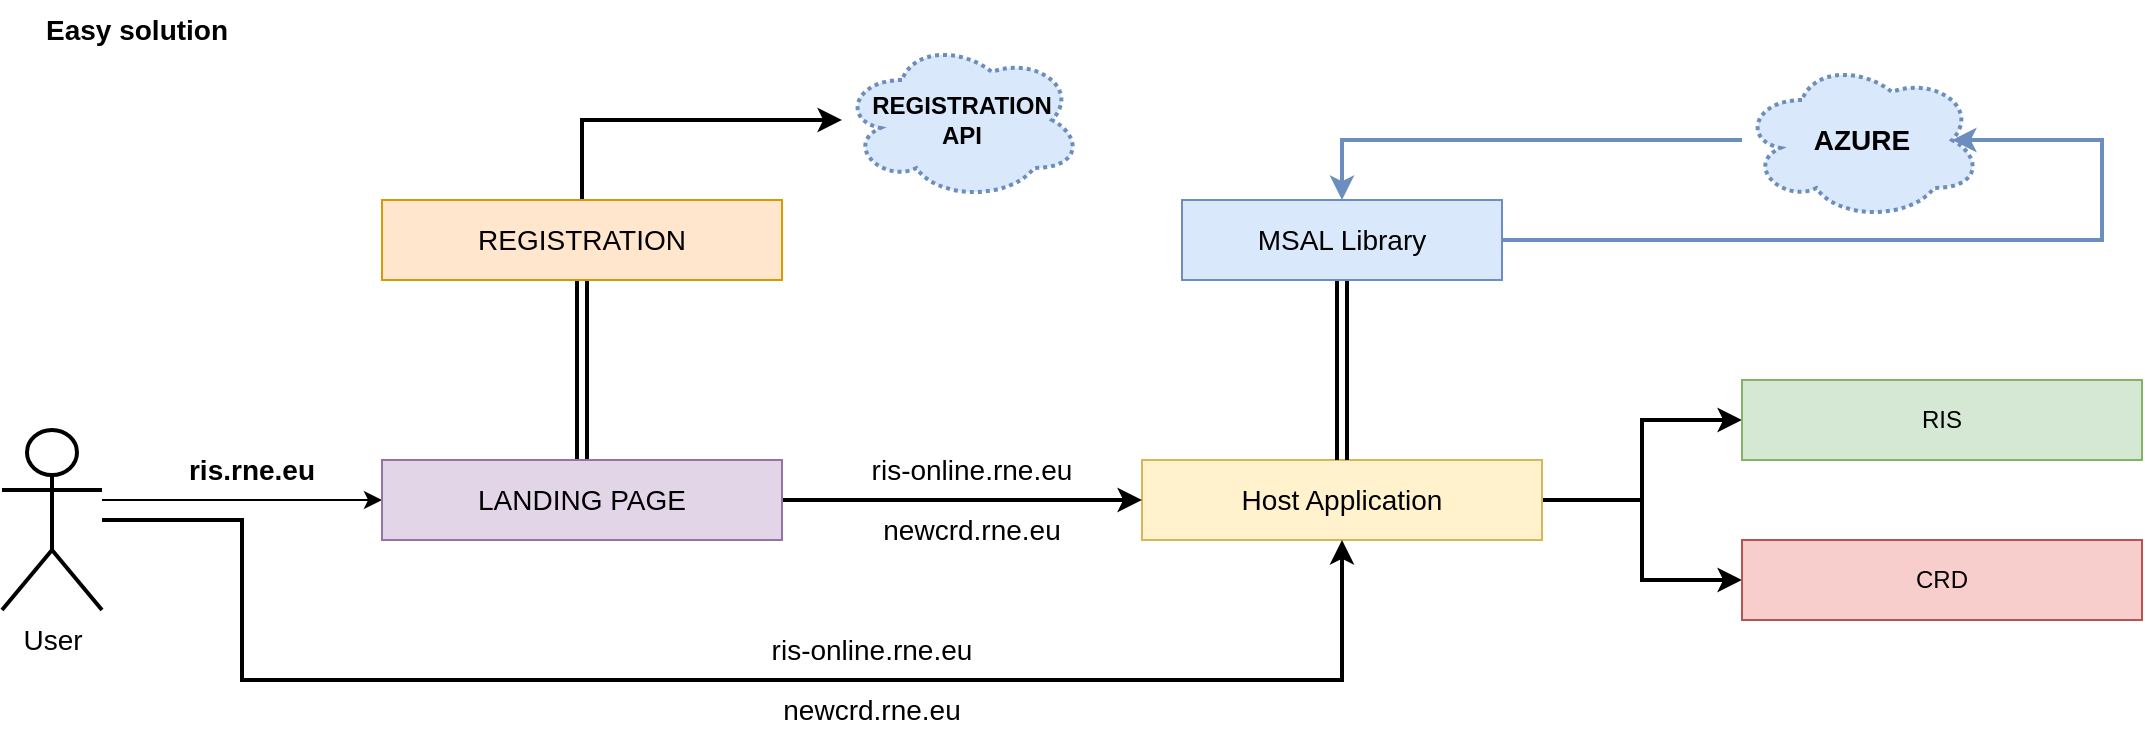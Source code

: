 <mxfile version="24.7.17">
  <diagram name="Page-1" id="05vPI0_rBhq4Foq6GJoe">
    <mxGraphModel dx="1647" dy="933" grid="1" gridSize="10" guides="1" tooltips="1" connect="1" arrows="1" fold="1" page="1" pageScale="1" pageWidth="1169" pageHeight="827" math="0" shadow="0">
      <root>
        <mxCell id="0" />
        <mxCell id="1" parent="0" />
        <mxCell id="cTQu5qM-zi73T_44-vZZ-1" style="edgeStyle=orthogonalEdgeStyle;rounded=0;orthogonalLoop=1;jettySize=auto;html=1;entryX=0;entryY=0.5;entryDx=0;entryDy=0;strokeWidth=2;" parent="1" source="cTQu5qM-zi73T_44-vZZ-3" target="cTQu5qM-zi73T_44-vZZ-11" edge="1">
          <mxGeometry relative="1" as="geometry" />
        </mxCell>
        <mxCell id="cTQu5qM-zi73T_44-vZZ-2" style="edgeStyle=orthogonalEdgeStyle;rounded=0;orthogonalLoop=1;jettySize=auto;html=1;entryX=0;entryY=0.5;entryDx=0;entryDy=0;strokeWidth=2;" parent="1" source="cTQu5qM-zi73T_44-vZZ-3" target="cTQu5qM-zi73T_44-vZZ-12" edge="1">
          <mxGeometry relative="1" as="geometry" />
        </mxCell>
        <mxCell id="cTQu5qM-zi73T_44-vZZ-3" value="&lt;font style=&quot;font-size: 14px;&quot;&gt;Host Application&lt;/font&gt;" style="rounded=0;whiteSpace=wrap;html=1;fillColor=#fff2cc;strokeColor=#d6b656;" parent="1" vertex="1">
          <mxGeometry x="590" y="250" width="200" height="40" as="geometry" />
        </mxCell>
        <mxCell id="cTQu5qM-zi73T_44-vZZ-4" style="edgeStyle=orthogonalEdgeStyle;rounded=0;orthogonalLoop=1;jettySize=auto;html=1;shape=link;strokeWidth=2;" parent="1" source="cTQu5qM-zi73T_44-vZZ-5" target="cTQu5qM-zi73T_44-vZZ-3" edge="1">
          <mxGeometry relative="1" as="geometry" />
        </mxCell>
        <mxCell id="cTQu5qM-zi73T_44-vZZ-5" value="&lt;font style=&quot;font-size: 14px;&quot;&gt;MSAL Library&lt;/font&gt;" style="rounded=0;whiteSpace=wrap;html=1;fillColor=#dae8fc;strokeColor=#6c8ebf;" parent="1" vertex="1">
          <mxGeometry x="610" y="120" width="160" height="40" as="geometry" />
        </mxCell>
        <mxCell id="cTQu5qM-zi73T_44-vZZ-6" style="edgeStyle=orthogonalEdgeStyle;rounded=0;orthogonalLoop=1;jettySize=auto;html=1;entryX=0.5;entryY=0;entryDx=0;entryDy=0;fillColor=#dae8fc;strokeColor=#6c8ebf;strokeWidth=2;" parent="1" source="cTQu5qM-zi73T_44-vZZ-7" target="cTQu5qM-zi73T_44-vZZ-5" edge="1">
          <mxGeometry relative="1" as="geometry" />
        </mxCell>
        <mxCell id="cTQu5qM-zi73T_44-vZZ-7" value="&lt;font style=&quot;font-size: 14px;&quot;&gt;&lt;b&gt;AZURE&lt;/b&gt;&lt;/font&gt;" style="ellipse;shape=cloud;whiteSpace=wrap;html=1;fillColor=#dae8fc;strokeColor=#6c8ebf;dashed=1;dashPattern=1 1;strokeWidth=2;" parent="1" vertex="1">
          <mxGeometry x="890" y="50" width="120" height="80" as="geometry" />
        </mxCell>
        <mxCell id="cTQu5qM-zi73T_44-vZZ-19" style="edgeStyle=orthogonalEdgeStyle;rounded=0;orthogonalLoop=1;jettySize=auto;html=1;entryX=0;entryY=0.5;entryDx=0;entryDy=0;" parent="1" source="cTQu5qM-zi73T_44-vZZ-9" target="cTQu5qM-zi73T_44-vZZ-16" edge="1">
          <mxGeometry relative="1" as="geometry">
            <Array as="points">
              <mxPoint x="110" y="270" />
              <mxPoint x="110" y="270" />
            </Array>
          </mxGeometry>
        </mxCell>
        <mxCell id="cTQu5qM-zi73T_44-vZZ-21" style="edgeStyle=orthogonalEdgeStyle;rounded=0;orthogonalLoop=1;jettySize=auto;html=1;entryX=0.5;entryY=1;entryDx=0;entryDy=0;strokeWidth=2;" parent="1" source="cTQu5qM-zi73T_44-vZZ-9" target="cTQu5qM-zi73T_44-vZZ-3" edge="1">
          <mxGeometry relative="1" as="geometry">
            <Array as="points">
              <mxPoint x="140" y="280" />
              <mxPoint x="140" y="360" />
              <mxPoint x="690" y="360" />
            </Array>
          </mxGeometry>
        </mxCell>
        <mxCell id="cTQu5qM-zi73T_44-vZZ-9" value="&lt;font style=&quot;font-size: 14px;&quot;&gt;User&lt;/font&gt;" style="shape=umlActor;verticalLabelPosition=bottom;verticalAlign=top;html=1;outlineConnect=0;strokeWidth=2;" parent="1" vertex="1">
          <mxGeometry x="20" y="235" width="50" height="90" as="geometry" />
        </mxCell>
        <mxCell id="cTQu5qM-zi73T_44-vZZ-10" style="edgeStyle=orthogonalEdgeStyle;rounded=0;orthogonalLoop=1;jettySize=auto;html=1;entryX=0.875;entryY=0.5;entryDx=0;entryDy=0;entryPerimeter=0;fillColor=#dae8fc;strokeColor=#6c8ebf;strokeWidth=2;" parent="1" source="cTQu5qM-zi73T_44-vZZ-5" target="cTQu5qM-zi73T_44-vZZ-7" edge="1">
          <mxGeometry relative="1" as="geometry">
            <Array as="points">
              <mxPoint x="1070" y="140" />
              <mxPoint x="1070" y="90" />
            </Array>
          </mxGeometry>
        </mxCell>
        <mxCell id="cTQu5qM-zi73T_44-vZZ-11" value="RIS" style="rounded=0;whiteSpace=wrap;html=1;fillColor=#d5e8d4;strokeColor=#82b366;" parent="1" vertex="1">
          <mxGeometry x="890" y="210" width="200" height="40" as="geometry" />
        </mxCell>
        <mxCell id="cTQu5qM-zi73T_44-vZZ-12" value="CRD" style="rounded=0;whiteSpace=wrap;html=1;fillColor=#f8cecc;strokeColor=#b85450;" parent="1" vertex="1">
          <mxGeometry x="890" y="290" width="200" height="40" as="geometry" />
        </mxCell>
        <mxCell id="cTQu5qM-zi73T_44-vZZ-13" value="&lt;div&gt;ris-online.rne.eu&lt;/div&gt;" style="text;html=1;align=center;verticalAlign=middle;whiteSpace=wrap;rounded=0;fontSize=14;" parent="1" vertex="1">
          <mxGeometry x="450" y="240" width="110" height="30" as="geometry" />
        </mxCell>
        <mxCell id="cTQu5qM-zi73T_44-vZZ-14" value="newcrd.rne.eu" style="text;html=1;align=center;verticalAlign=middle;whiteSpace=wrap;rounded=0;fontSize=14;" parent="1" vertex="1">
          <mxGeometry x="450" y="270" width="110" height="30" as="geometry" />
        </mxCell>
        <mxCell id="cTQu5qM-zi73T_44-vZZ-15" value="Easy solution" style="text;html=1;align=left;verticalAlign=middle;whiteSpace=wrap;rounded=0;fontSize=14;fontStyle=1" parent="1" vertex="1">
          <mxGeometry x="40" y="20" width="240" height="30" as="geometry" />
        </mxCell>
        <mxCell id="cTQu5qM-zi73T_44-vZZ-18" style="edgeStyle=orthogonalEdgeStyle;rounded=0;orthogonalLoop=1;jettySize=auto;html=1;strokeWidth=2;" parent="1" source="cTQu5qM-zi73T_44-vZZ-16" target="cTQu5qM-zi73T_44-vZZ-3" edge="1">
          <mxGeometry relative="1" as="geometry" />
        </mxCell>
        <mxCell id="cTQu5qM-zi73T_44-vZZ-27" style="edgeStyle=orthogonalEdgeStyle;rounded=0;orthogonalLoop=1;jettySize=auto;html=1;exitX=0.5;exitY=0;exitDx=0;exitDy=0;entryX=0.5;entryY=1;entryDx=0;entryDy=0;shape=link;strokeWidth=2;" parent="1" source="cTQu5qM-zi73T_44-vZZ-16" target="cTQu5qM-zi73T_44-vZZ-24" edge="1">
          <mxGeometry relative="1" as="geometry" />
        </mxCell>
        <mxCell id="cTQu5qM-zi73T_44-vZZ-16" value="&lt;font style=&quot;font-size: 14px;&quot;&gt;LANDING PAGE&lt;/font&gt;" style="rounded=0;whiteSpace=wrap;html=1;fillColor=#e1d5e7;strokeColor=#9673a6;" parent="1" vertex="1">
          <mxGeometry x="210" y="250" width="200" height="40" as="geometry" />
        </mxCell>
        <mxCell id="cTQu5qM-zi73T_44-vZZ-20" value="&lt;div&gt;ris.rne.eu&lt;/div&gt;" style="text;html=1;align=center;verticalAlign=middle;whiteSpace=wrap;rounded=0;fontSize=14;fontStyle=1;strokeWidth=2;" parent="1" vertex="1">
          <mxGeometry x="90" y="240" width="110" height="30" as="geometry" />
        </mxCell>
        <mxCell id="cTQu5qM-zi73T_44-vZZ-22" value="&lt;div&gt;ris-online.rne.eu&lt;/div&gt;" style="text;html=1;align=center;verticalAlign=middle;whiteSpace=wrap;rounded=0;fontSize=14;" parent="1" vertex="1">
          <mxGeometry x="400" y="330" width="110" height="30" as="geometry" />
        </mxCell>
        <mxCell id="cTQu5qM-zi73T_44-vZZ-23" value="newcrd.rne.eu" style="text;html=1;align=center;verticalAlign=middle;whiteSpace=wrap;rounded=0;fontSize=14;" parent="1" vertex="1">
          <mxGeometry x="400" y="360" width="110" height="30" as="geometry" />
        </mxCell>
        <mxCell id="cTQu5qM-zi73T_44-vZZ-28" style="edgeStyle=orthogonalEdgeStyle;rounded=0;orthogonalLoop=1;jettySize=auto;html=1;strokeWidth=2;exitX=0.5;exitY=0;exitDx=0;exitDy=0;" parent="1" source="cTQu5qM-zi73T_44-vZZ-24" target="cTQu5qM-zi73T_44-vZZ-25" edge="1">
          <mxGeometry relative="1" as="geometry">
            <Array as="points">
              <mxPoint x="310" y="80" />
            </Array>
          </mxGeometry>
        </mxCell>
        <mxCell id="cTQu5qM-zi73T_44-vZZ-24" value="&lt;font style=&quot;font-size: 14px;&quot;&gt;REGISTRATION&lt;/font&gt;" style="rounded=0;whiteSpace=wrap;html=1;fillColor=#ffe6cc;strokeColor=#d79b00;" parent="1" vertex="1">
          <mxGeometry x="210" y="120" width="200" height="40" as="geometry" />
        </mxCell>
        <mxCell id="cTQu5qM-zi73T_44-vZZ-25" value="&lt;div&gt;&lt;b&gt;REGISTRATION&lt;/b&gt;&lt;/div&gt;&lt;div&gt;&lt;b&gt;API&lt;/b&gt;&lt;/div&gt;" style="ellipse;shape=cloud;whiteSpace=wrap;html=1;fillColor=#dae8fc;strokeColor=#6c8ebf;dashed=1;dashPattern=1 1;strokeWidth=2;" parent="1" vertex="1">
          <mxGeometry x="440" y="40" width="120" height="80" as="geometry" />
        </mxCell>
      </root>
    </mxGraphModel>
  </diagram>
</mxfile>
